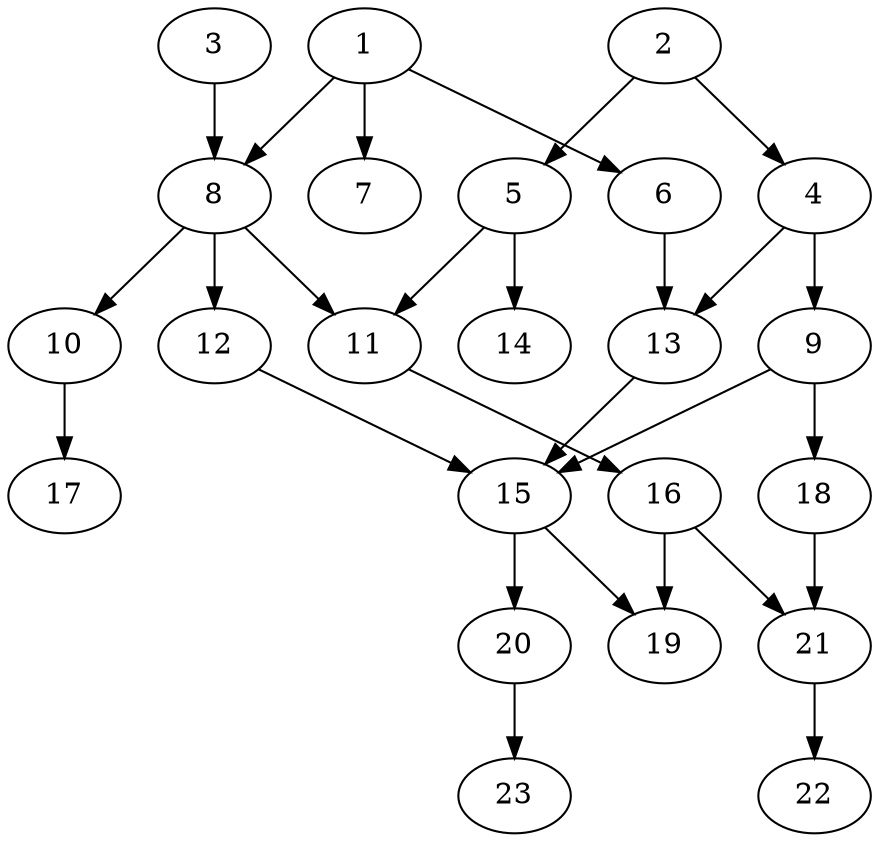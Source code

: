 // DAG (tier=2-normal, mode=compute, n=23, ccr=0.355, fat=0.558, density=0.428, regular=0.519, jump=0.193, mindata=524288, maxdata=8388608)
// DAG automatically generated by daggen at Sun Aug 24 16:33:33 2025
// /home/ermia/Project/Environments/daggen/bin/daggen --dot --ccr 0.355 --fat 0.558 --regular 0.519 --density 0.428 --jump 0.193 --mindata 524288 --maxdata 8388608 -n 23 
digraph G {
  1 [size="3541555449507468", alpha="0.16", expect_size="1770777724753734"]
  1 -> 6 [size ="123180198920192"]
  1 -> 7 [size ="123180198920192"]
  1 -> 8 [size ="123180198920192"]
  2 [size="2387318232577543", alpha="0.20", expect_size="1193659116288771"]
  2 -> 4 [size ="49167653142528"]
  2 -> 5 [size ="49167653142528"]
  3 [size="286553027712076160", alpha="0.09", expect_size="143276513856038080"]
  3 -> 8 [size ="103407385837568"]
  4 [size="237650558984367", alpha="0.12", expect_size="118825279492183"]
  4 -> 9 [size ="4169347891200"]
  4 -> 13 [size ="4169347891200"]
  5 [size="6960107506313062", alpha="0.08", expect_size="3480053753156531"]
  5 -> 11 [size ="180136599093248"]
  5 -> 14 [size ="180136599093248"]
  6 [size="177671145862987776", alpha="0.15", expect_size="88835572931493888"]
  6 -> 13 [size ="2528334839808"]
  7 [size="518116414762222", alpha="0.00", expect_size="259058207381111"]
  8 [size="7461150986873182", alpha="0.01", expect_size="3730575493436591"]
  8 -> 10 [size ="247884171706368"]
  8 -> 11 [size ="247884171706368"]
  8 -> 12 [size ="247884171706368"]
  9 [size="279894646792627683328", alpha="0.00", expect_size="139947323396313841664"]
  9 -> 15 [size ="342310101450752"]
  9 -> 18 [size ="342310101450752"]
  10 [size="174027322604768384", alpha="0.15", expect_size="87013661302384192"]
  10 -> 17 [size ="87680155123712"]
  11 [size="379159837246156096", alpha="0.14", expect_size="189579918623078048"]
  11 -> 16 [size ="267406308016128"]
  12 [size="648548027062818", alpha="0.17", expect_size="324274013531409"]
  12 -> 15 [size ="64970515546112"]
  13 [size="562288986406694592", alpha="0.12", expect_size="281144493203347296"]
  13 -> 15 [size ="208458796236800"]
  14 [size="368653911644777", alpha="0.05", expect_size="184326955822388"]
  15 [size="81325912691713245184", alpha="0.03", expect_size="40662956345856622592"]
  15 -> 19 [size ="150167500095488"]
  15 -> 20 [size ="150167500095488"]
  16 [size="862055749721489920", alpha="0.15", expect_size="431027874860744960"]
  16 -> 19 [size ="559930356531200"]
  16 -> 21 [size ="559930356531200"]
  17 [size="5941288723621687", alpha="0.09", expect_size="2970644361810843"]
  18 [size="802583316040948224", alpha="0.09", expect_size="401291658020474112"]
  18 -> 21 [size ="340811325636608"]
  19 [size="9929724191232229376", alpha="0.10", expect_size="4964862095616114688"]
  20 [size="61322581034374529024", alpha="0.00", expect_size="30661290517187264512"]
  20 -> 23 [size ="124404742750208"]
  21 [size="3696475842364214", alpha="0.10", expect_size="1848237921182107"]
  21 -> 22 [size ="93244041986048"]
  22 [size="308836817275426177024", alpha="0.06", expect_size="154418408637713088512"]
  23 [size="2005814949623112", alpha="0.11", expect_size="1002907474811556"]
}